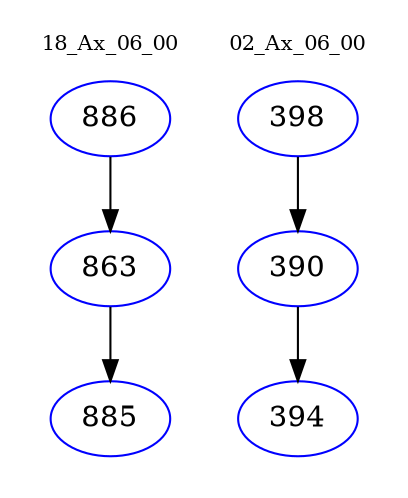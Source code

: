 digraph{
subgraph cluster_0 {
color = white
label = "18_Ax_06_00";
fontsize=10;
T0_886 [label="886", color="blue"]
T0_886 -> T0_863 [color="black"]
T0_863 [label="863", color="blue"]
T0_863 -> T0_885 [color="black"]
T0_885 [label="885", color="blue"]
}
subgraph cluster_1 {
color = white
label = "02_Ax_06_00";
fontsize=10;
T1_398 [label="398", color="blue"]
T1_398 -> T1_390 [color="black"]
T1_390 [label="390", color="blue"]
T1_390 -> T1_394 [color="black"]
T1_394 [label="394", color="blue"]
}
}
